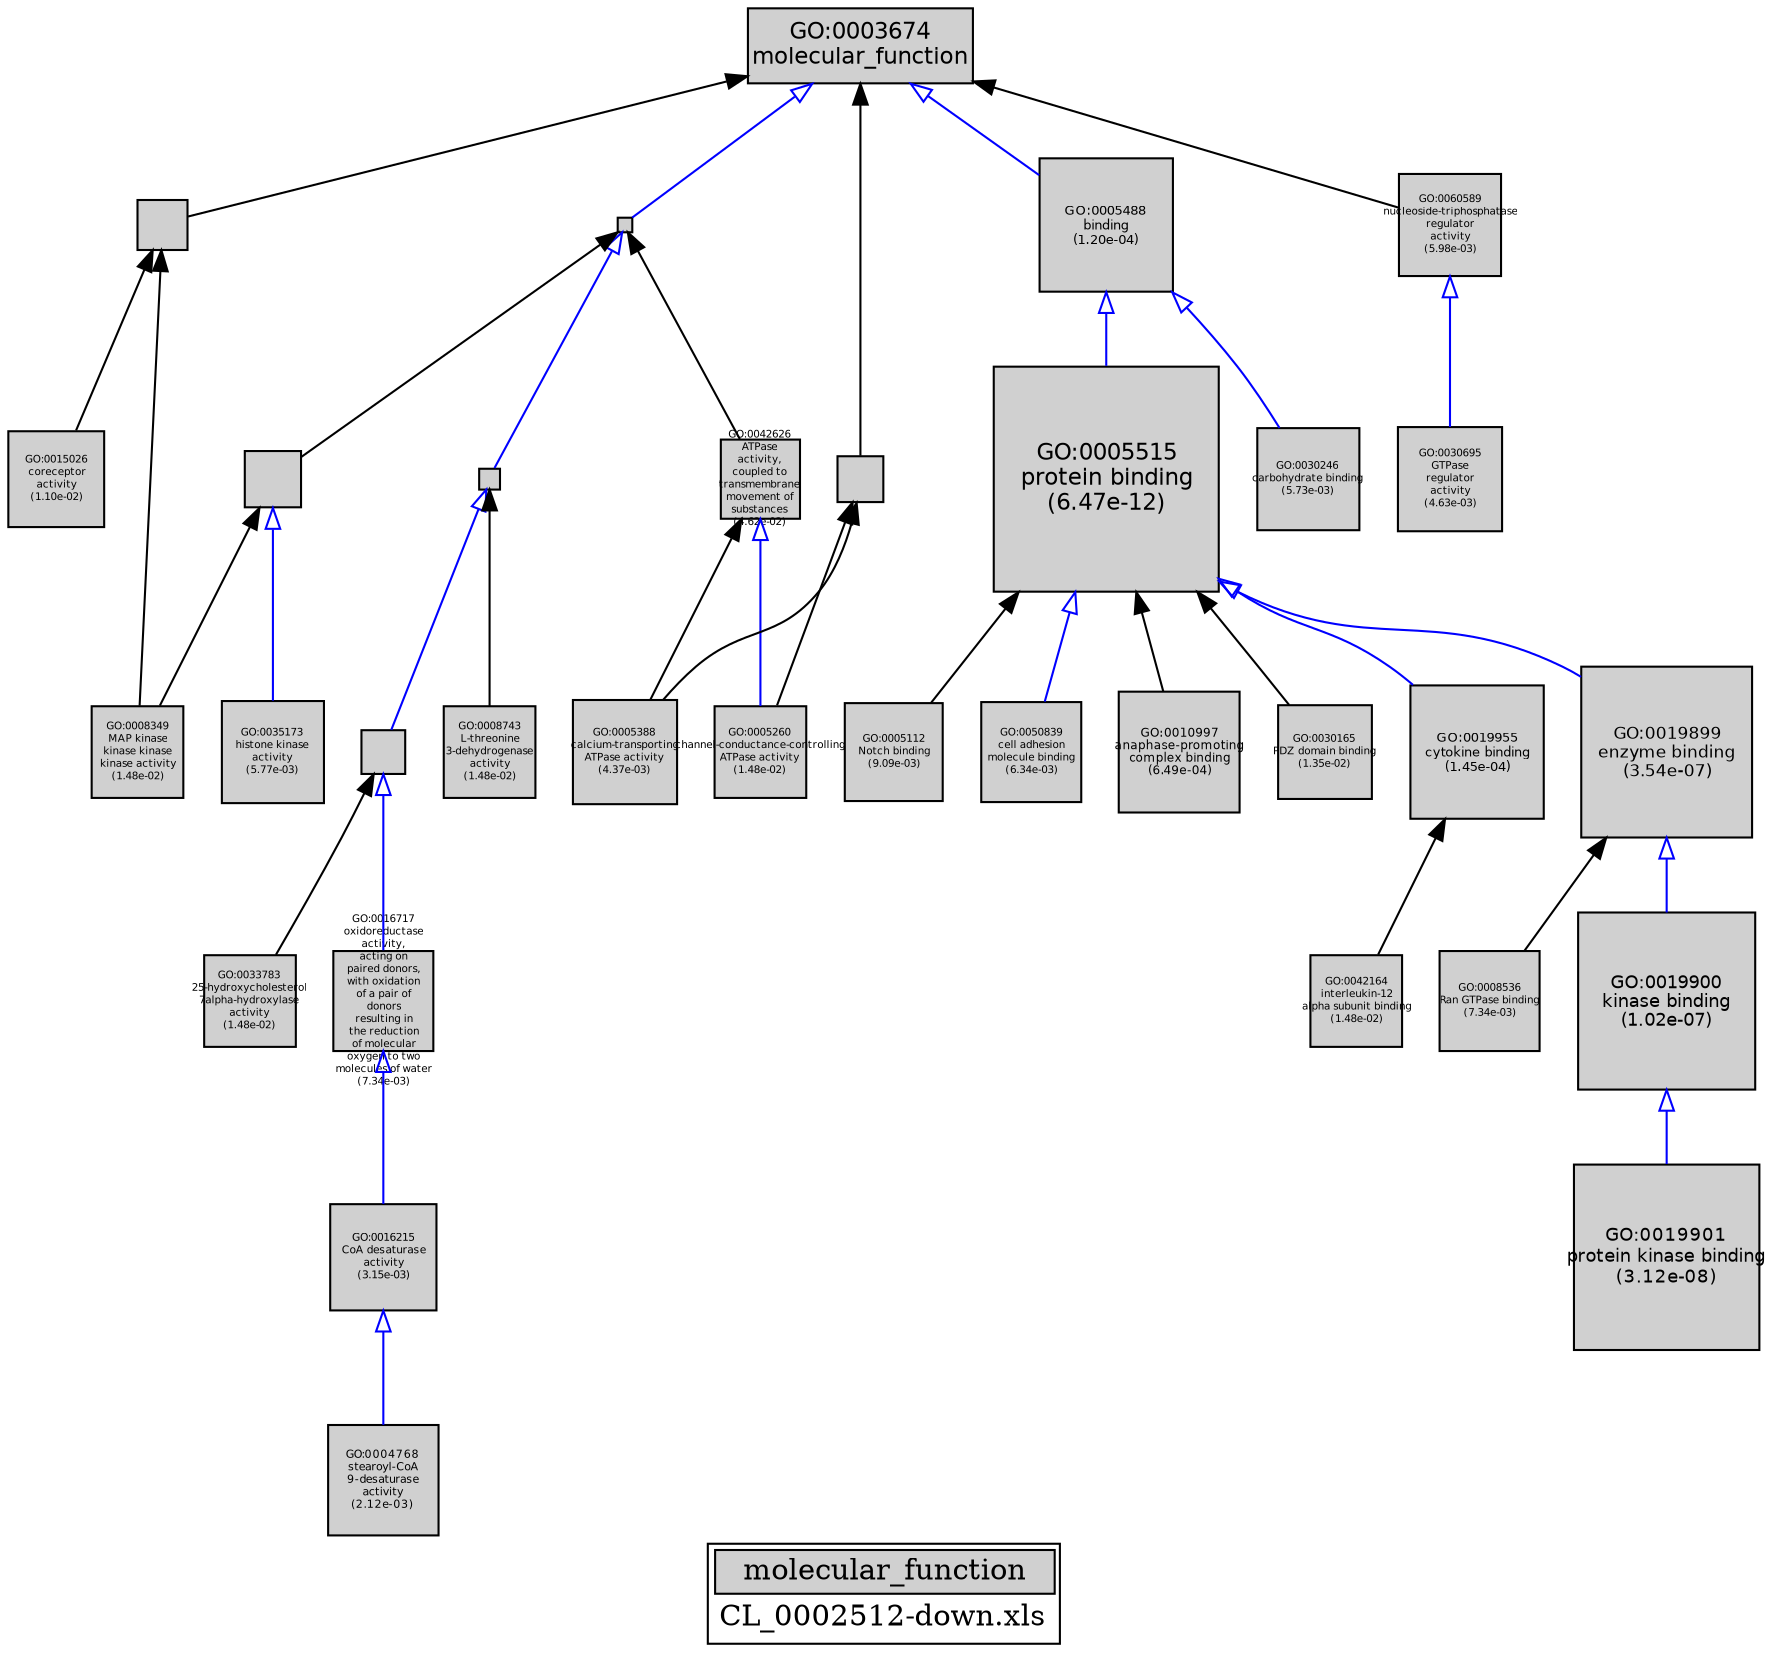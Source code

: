 digraph "molecular_function" {
graph [ bgcolor = "#FFFFFF", label = <<TABLE COLOR="black" BGCOLOR="white"><TR><TD COLSPAN="2" BGCOLOR="#D0D0D0"><FONT COLOR="black">molecular_function</FONT></TD></TR><TR><TD BORDER="0">CL_0002512-down.xls</TD></TR></TABLE>> ];
node [ fontname = "Helvetica" ];

subgraph "nodes" {

node [ style = "filled", fixedsize = "true", width = 1, shape = "box", fontsize = 9, fillcolor = "#D0D0D0", fontcolor = "black", color = "black" ];

"GO:0004871" [ URL = "#GO:0004871", label = "", width = 0.333099577046, shape = "box", height = 0.333099577046 ];
"GO:0005112" [ URL = "#GO:0005112", label = <<TABLE BORDER="0"><TR><TD>GO:0005112<BR/>Notch binding<BR/>(9.09e-03)</TD></TR></TABLE>>, width = 0.647035446781, shape = "box", fontsize = 5.0, height = 0.647035446781 ];
"GO:0016717" [ URL = "#GO:0016717", label = <<TABLE BORDER="0"><TR><TD>GO:0016717<BR/>oxidoreductase<BR/>activity,<BR/>acting on<BR/>paired donors,<BR/>with oxidation<BR/>of a pair of<BR/>donors<BR/>resulting in<BR/>the reduction<BR/>of molecular<BR/>oxygen to two<BR/>molecules of water<BR/>(7.34e-03)</TD></TR></TABLE>>, width = 0.661216529133, shape = "box", fontsize = 5.0, height = 0.661216529133 ];
"GO:0019900" [ URL = "#GO:0019900", label = <<TABLE BORDER="0"><TR><TD>GO:0019900<BR/>kinase binding<BR/>(1.02e-07)</TD></TR></TABLE>>, width = 1.18729891999, shape = "box", fontsize = 8.54855222394, height = 1.18729891999 ];
"GO:0035173" [ URL = "#GO:0035173", label = <<TABLE BORDER="0"><TR><TD>GO:0035173<BR/>histone kinase<BR/>activity<BR/>(5.77e-03)</TD></TR></TABLE>>, width = 0.676910564225, shape = "box", fontsize = 5.0, height = 0.676910564225 ];
"GO:0008349" [ URL = "#GO:0008349", label = <<TABLE BORDER="0"><TR><TD>GO:0008349<BR/>MAP kinase<BR/>kinase kinase<BR/>kinase activity<BR/>(1.48e-02)</TD></TR></TABLE>>, width = 0.6133535088, shape = "box", fontsize = 5.0, height = 0.6133535088 ];
"GO:0019901" [ URL = "#GO:0019901", label = <<TABLE BORDER="0"><TR><TD>GO:0019901<BR/>protein kinase binding<BR/>(3.12e-08)</TD></TR></TABLE>>, width = 1.22984474172, shape = "box", fontsize = 8.85488214038, height = 1.22984474172 ];
"GO:0016491" [ URL = "#GO:0016491", label = "", width = 0.132845493279, shape = "box", height = 0.132845493279 ];
"GO:0050839" [ URL = "#GO:0050839", label = <<TABLE BORDER="0"><TR><TD>GO:0050839<BR/>cell adhesion<BR/>molecule binding<BR/>(6.34e-03)</TD></TR></TABLE>>, width = 0.670849513536, shape = "box", fontsize = 5.0, height = 0.670849513536 ];
"GO:0030246" [ URL = "#GO:0030246", label = <<TABLE BORDER="0"><TR><TD>GO:0030246<BR/>carbohydrate binding<BR/>(5.73e-03)</TD></TR></TABLE>>, width = 0.677315970871, shape = "box", fontsize = 5.0, height = 0.677315970871 ];
"GO:0030695" [ URL = "#GO:0030695", label = <<TABLE BORDER="0"><TR><TD>GO:0030695<BR/>GTPase<BR/>regulator<BR/>activity<BR/>(4.63e-03)</TD></TR></TABLE>>, width = 0.690824746811, shape = "box", fontsize = 5.0, height = 0.690824746811 ];
"GO:0005488" [ URL = "#GO:0005488", label = <<TABLE BORDER="0"><TR><TD>GO:0005488<BR/>binding<BR/>(1.20e-04)</TD></TR></TABLE>>, width = 0.891564525274, shape = "box", fontsize = 6.41926458198, height = 0.891564525274 ];
"GO:0003674" [ URL = "#GO:0003674", label = <<TABLE BORDER="0"><TR><TD>GO:0003674<BR/>molecular_function</TD></TR></TABLE>>, width = 1.5, shape = "box", fontsize = 10.8 ];
"GO:0005388" [ URL = "#GO:0005388", label = <<TABLE BORDER="0"><TR><TD>GO:0005388<BR/>calcium-transporting<BR/>ATPase activity<BR/>(4.37e-03)</TD></TR></TABLE>>, width = 0.694528149961, shape = "box", fontsize = 5.00060267972, height = 0.694528149961 ];
"GO:0010997" [ URL = "#GO:0010997", label = <<TABLE BORDER="0"><TR><TD>GO:0010997<BR/>anaphase-promoting<BR/>complex binding<BR/>(6.49e-04)</TD></TR></TABLE>>, width = 0.805070873368, shape = "box", fontsize = 5.79651028825, height = 0.805070873368 ];
"GO:0015026" [ URL = "#GO:0015026", label = <<TABLE BORDER="0"><TR><TD>GO:0015026<BR/>coreceptor<BR/>activity<BR/>(1.10e-02)</TD></TR></TABLE>>, width = 0.634078251092, shape = "box", fontsize = 5.0, height = 0.634078251092 ];
"GO:0030165" [ URL = "#GO:0030165", label = <<TABLE BORDER="0"><TR><TD>GO:0030165<BR/>PDZ domain binding<BR/>(1.35e-02)</TD></TR></TABLE>>, width = 0.620108737816, shape = "box", fontsize = 5.0, height = 0.620108737816 ];
"GO:0033783" [ URL = "#GO:0033783", label = <<TABLE BORDER="0"><TR><TD>GO:0033783<BR/>25-hydroxycholesterol<BR/>7alpha-hydroxylase<BR/>activity<BR/>(1.48e-02)</TD></TR></TABLE>>, width = 0.6133535088, shape = "box", fontsize = 5.0, height = 0.6133535088 ];
"GO:0003824" [ URL = "#GO:0003824", label = "", width = 0.10103978035, shape = "box", height = 0.10103978035 ];
"GO:0004672" [ URL = "#GO:0004672", label = "", width = 0.381857793624, shape = "box", height = 0.381857793624 ];
"GO:0042626" [ URL = "#GO:0042626", label = <<TABLE BORDER="0"><TR><TD>GO:0042626<BR/>ATPase<BR/>activity,<BR/>coupled to<BR/>transmembrane<BR/>movement of<BR/>substances<BR/>(4.62e-02)</TD></TR></TABLE>>, width = 0.526593816888, shape = "box", fontsize = 5.0, height = 0.526593816888 ];
"GO:0042164" [ URL = "#GO:0042164", label = <<TABLE BORDER="0"><TR><TD>GO:0042164<BR/>interleukin-12<BR/>alpha subunit binding<BR/>(1.48e-02)</TD></TR></TABLE>>, width = 0.6133535088, shape = "box", fontsize = 5.0, height = 0.6133535088 ];
"GO:0004768" [ URL = "#GO:0004768", label = <<TABLE BORDER="0"><TR><TD>GO:0004768<BR/>stearoyl-CoA<BR/>9-desaturase<BR/>activity<BR/>(2.12e-03)</TD></TR></TABLE>>, width = 0.738357137809, shape = "box", fontsize = 5.31617139223, height = 0.738357137809 ];
"GO:0016215" [ URL = "#GO:0016215", label = <<TABLE BORDER="0"><TR><TD>GO:0016215<BR/>CoA desaturase<BR/>activity<BR/>(3.15e-03)</TD></TR></TABLE>>, width = 0.714682901599, shape = "box", fontsize = 5.14571689151, height = 0.714682901599 ];
"GO:0016705" [ URL = "#GO:0016705", label = "", width = 0.296557022064, shape = "box", height = 0.296557022064 ];
"GO:0060589" [ URL = "#GO:0060589", label = <<TABLE BORDER="0"><TR><TD>GO:0060589<BR/>nucleoside-triphosphatase<BR/>regulator<BR/>activity<BR/>(5.98e-03)</TD></TR></TABLE>>, width = 0.674649441466, shape = "box", fontsize = 5.0, height = 0.674649441466 ];
"GO:0019955" [ URL = "#GO:0019955", label = <<TABLE BORDER="0"><TR><TD>GO:0019955<BR/>cytokine binding<BR/>(1.45e-04)</TD></TR></TABLE>>, width = 0.882220254191, shape = "box", fontsize = 6.35198583017, height = 0.882220254191 ];
"GO:0005260" [ URL = "#GO:0005260", label = <<TABLE BORDER="0"><TR><TD>GO:0005260<BR/>channel-conductance-controlling<BR/>ATPase activity<BR/>(1.48e-02)</TD></TR></TABLE>>, width = 0.6133535088, shape = "box", fontsize = 5.0, height = 0.6133535088 ];
"GO:0005515" [ URL = "#GO:0005515", label = <<TABLE BORDER="0"><TR><TD>GO:0005515<BR/>protein binding<BR/>(6.47e-12)</TD></TR></TABLE>>, width = 1.5, shape = "box", fontsize = 10.8, height = 1.5 ];
"GO:0008743" [ URL = "#GO:0008743", label = <<TABLE BORDER="0"><TR><TD>GO:0008743<BR/>L-threonine<BR/>3-dehydrogenase<BR/>activity<BR/>(1.48e-02)</TD></TR></TABLE>>, width = 0.6133535088, shape = "box", fontsize = 5.0, height = 0.6133535088 ];
"GO:0015075" [ URL = "#GO:0015075", label = "", width = 0.308653570156, shape = "box", height = 0.308653570156 ];
"GO:0008536" [ URL = "#GO:0008536", label = <<TABLE BORDER="0"><TR><TD>GO:0008536<BR/>Ran GTPase binding<BR/>(7.34e-03)</TD></TR></TABLE>>, width = 0.661216529133, shape = "box", fontsize = 5.0, height = 0.661216529133 ];
"GO:0019899" [ URL = "#GO:0019899", label = <<TABLE BORDER="0"><TR><TD>GO:0019899<BR/>enzyme binding<BR/>(3.54e-07)</TD></TR></TABLE>>, width = 1.14083948236, shape = "box", fontsize = 8.21404427299, height = 1.14083948236 ];
}
subgraph "edges" {


edge [ dir = "back", weight = 1 ];
subgraph "regulates" {


edge [ color = "cyan", arrowtail = "none" ];
subgraph "positive" {


edge [ color = "green", arrowtail = "vee" ];
}
subgraph "negative" {


edge [ color = "red", arrowtail = "tee" ];
}
}
subgraph "part_of" {


edge [ color = "purple", arrowtail = "diamond", weight = 2.5 ];
}
subgraph "is_a" {


edge [ color = "blue", arrowtail = "empty", weight = 5.0 ];
"GO:0004672" -> "GO:0035173";
"GO:0005488" -> "GO:0005515";
"GO:0019899" -> "GO:0019900";
"GO:0060589" -> "GO:0030695";
"GO:0042626" -> "GO:0005260";
"GO:0005515" -> "GO:0019899";
"GO:0003824" -> "GO:0016491";
"GO:0003674" -> "GO:0005488";
"GO:0016491" -> "GO:0016705";
"GO:0005515" -> "GO:0019955";
"GO:0005488" -> "GO:0030246";
"GO:0016717" -> "GO:0016215";
"GO:0016705" -> "GO:0016717";
"GO:0003674" -> "GO:0003824";
"GO:0016215" -> "GO:0004768";
"GO:0019900" -> "GO:0019901";
"GO:0005515" -> "GO:0050839";
}
"GO:0005515" -> "GO:0030165";
"GO:0004871" -> "GO:0008349";
"GO:0003674" -> "GO:0060589";
"GO:0015075" -> "GO:0005260";
"GO:0042626" -> "GO:0005388";
"GO:0004672" -> "GO:0008349";
"GO:0015075" -> "GO:0005388";
"GO:0003674" -> "GO:0004871";
"GO:0016491" -> "GO:0008743";
"GO:0003824" -> "GO:0004672";
"GO:0019899" -> "GO:0008536";
"GO:0016705" -> "GO:0033783";
"GO:0003674" -> "GO:0015075";
"GO:0004871" -> "GO:0015026";
"GO:0019955" -> "GO:0042164";
"GO:0005515" -> "GO:0005112";
"GO:0005515" -> "GO:0010997";
"GO:0003824" -> "GO:0042626";
}
}
